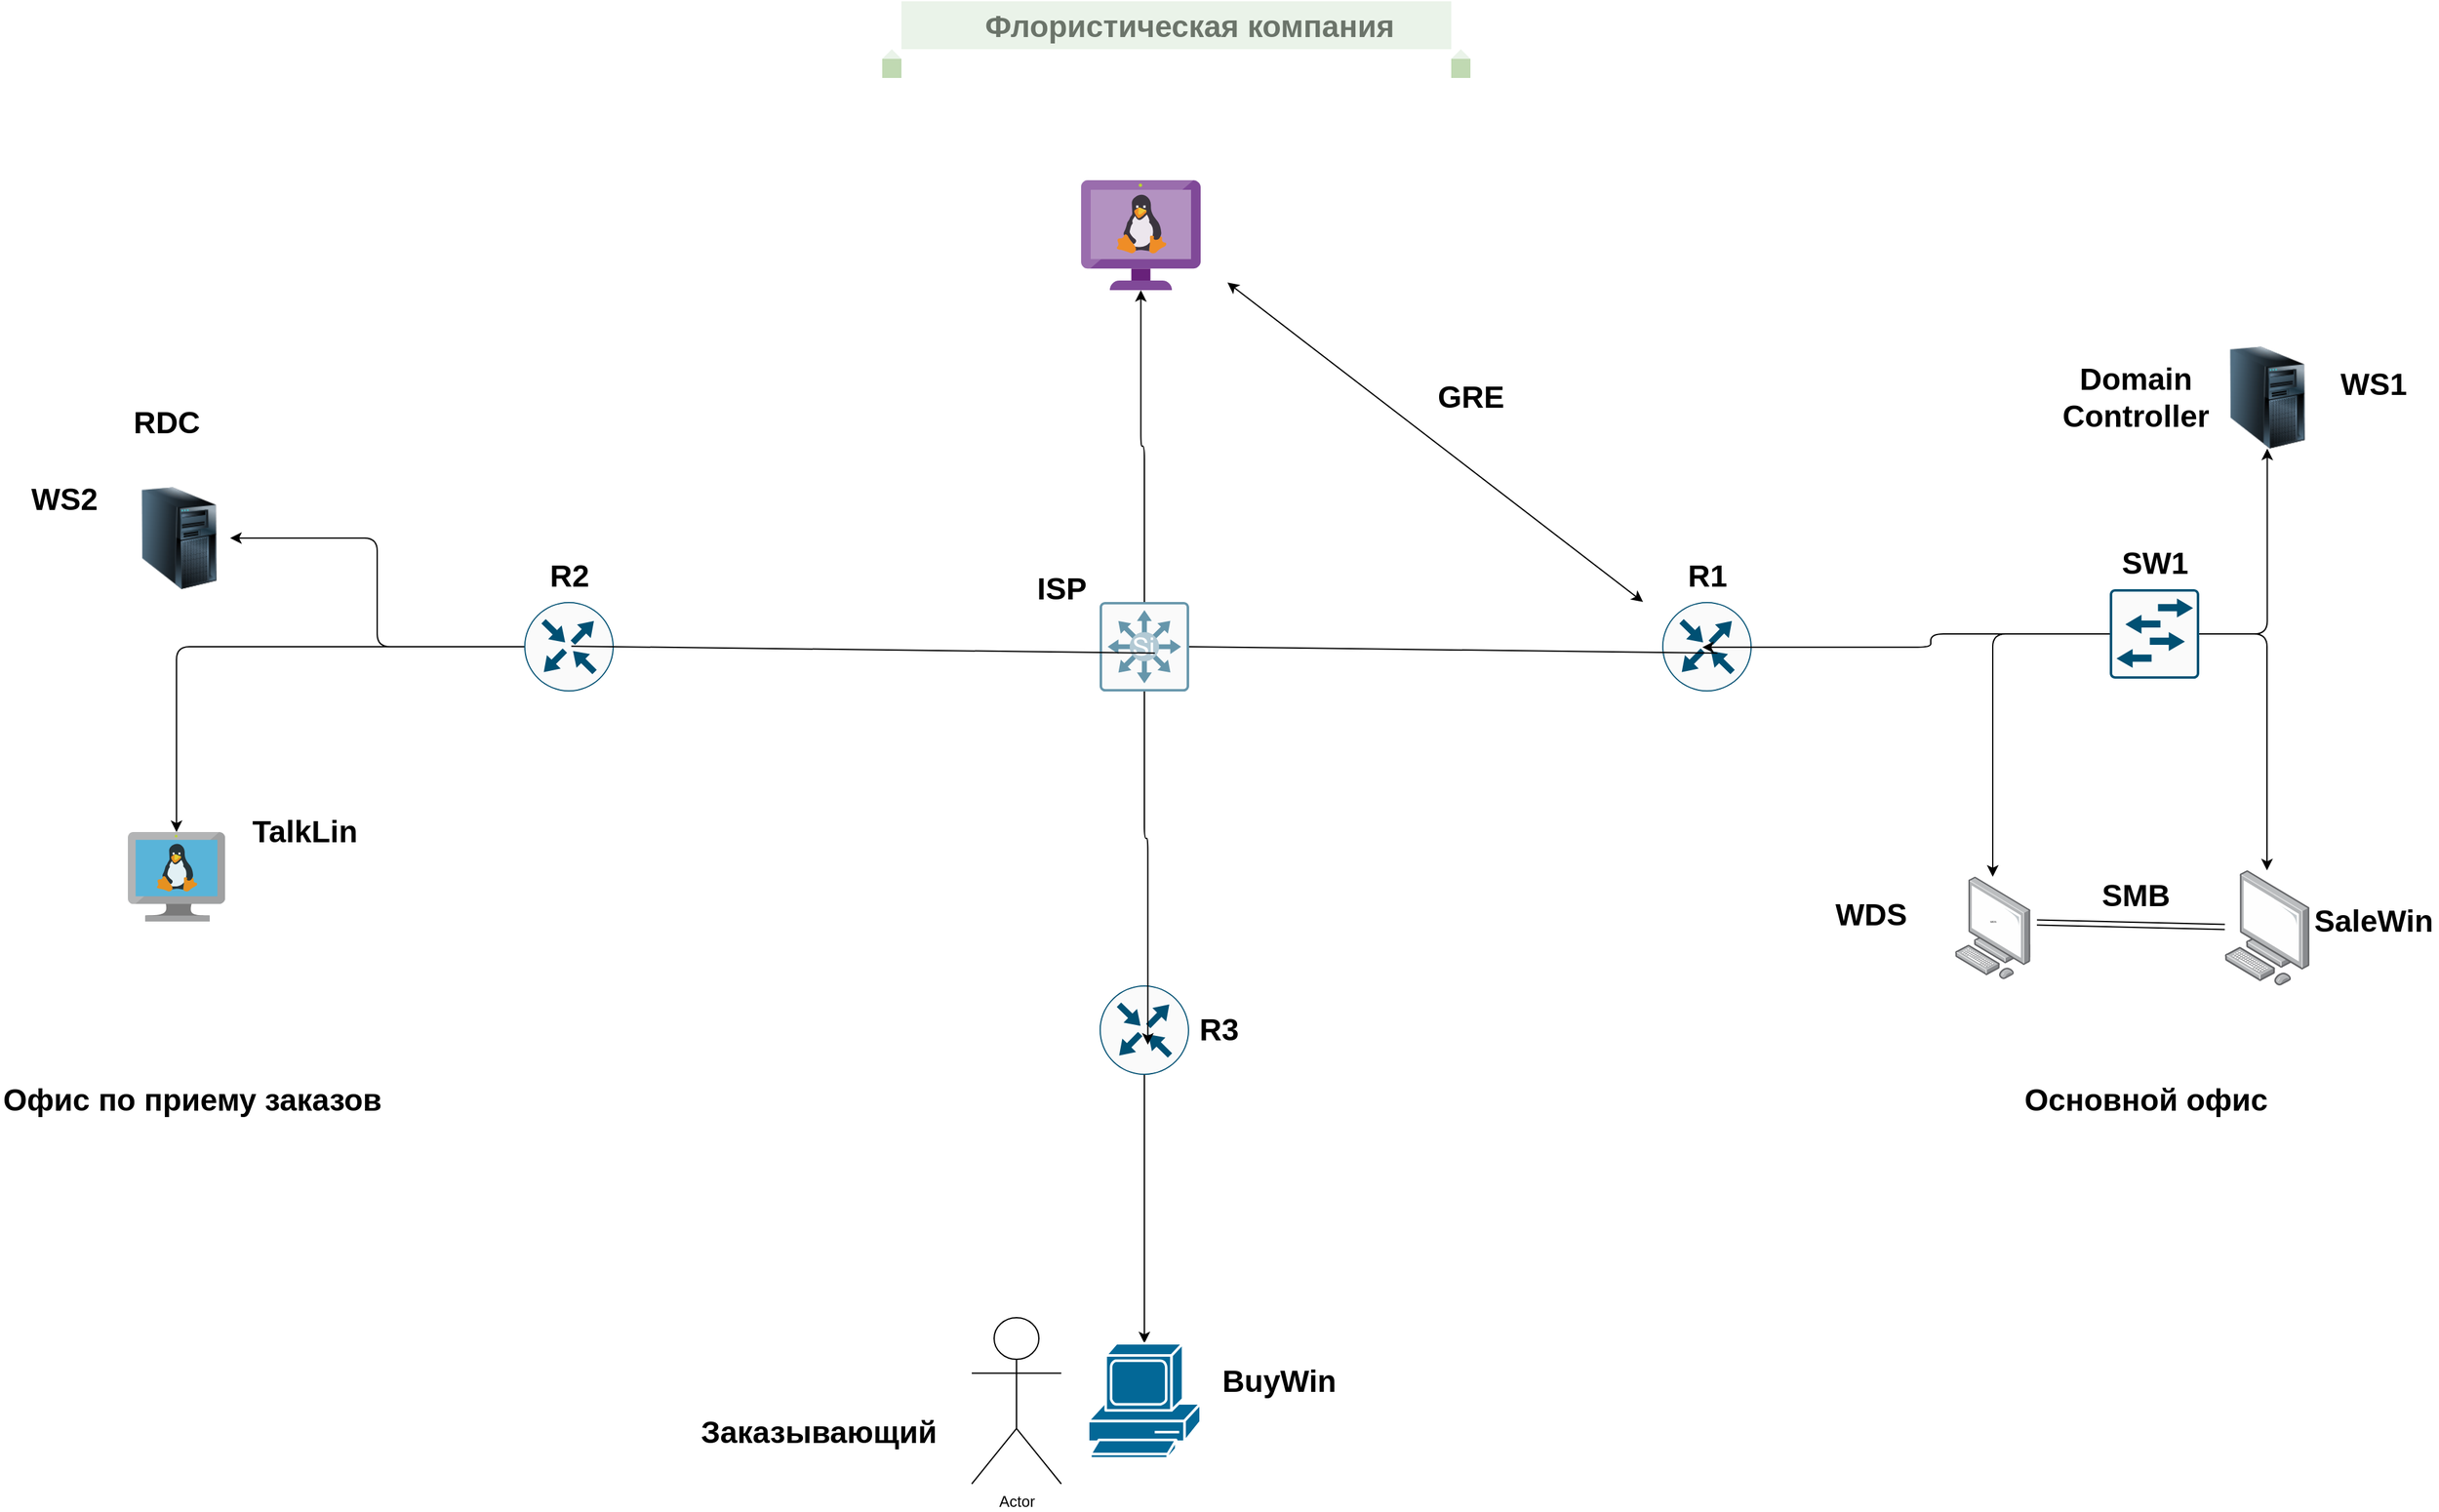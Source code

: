 <mxfile version="16.5.3" type="github">
  <diagram id="sibpOFg5A9fCZCPq-N_O" name="Page-1">
    <mxGraphModel dx="2571" dy="1420" grid="1" gridSize="20" guides="1" tooltips="1" connect="1" arrows="1" fold="1" page="1" pageScale="1" pageWidth="1920" pageHeight="1200" math="0" shadow="0">
      <root>
        <mxCell id="0" />
        <mxCell id="1" parent="0" />
        <mxCell id="qW97mtMqP5ZZPKN90ejD-1" value="" style="sketch=0;points=[[0.5,0,0],[1,0.5,0],[0.5,1,0],[0,0.5,0],[0.145,0.145,0],[0.856,0.145,0],[0.855,0.856,0],[0.145,0.855,0]];verticalLabelPosition=bottom;html=1;verticalAlign=top;aspect=fixed;align=center;pointerEvents=1;shape=mxgraph.cisco19.rect;prIcon=router;fillColor=#FAFAFA;strokeColor=#005073;rounded=0;" parent="1" vertex="1">
          <mxGeometry x="1307" y="470" width="70" height="70" as="geometry" />
        </mxCell>
        <mxCell id="qW97mtMqP5ZZPKN90ejD-40" style="edgeStyle=orthogonalEdgeStyle;curved=0;rounded=1;sketch=0;orthogonalLoop=1;jettySize=auto;html=1;entryX=1;entryY=0.5;entryDx=0;entryDy=0;" parent="1" source="qW97mtMqP5ZZPKN90ejD-2" target="qW97mtMqP5ZZPKN90ejD-15" edge="1">
          <mxGeometry relative="1" as="geometry" />
        </mxCell>
        <mxCell id="qW97mtMqP5ZZPKN90ejD-41" style="edgeStyle=orthogonalEdgeStyle;curved=0;rounded=1;sketch=0;orthogonalLoop=1;jettySize=auto;html=1;" parent="1" source="qW97mtMqP5ZZPKN90ejD-2" target="qW97mtMqP5ZZPKN90ejD-22" edge="1">
          <mxGeometry relative="1" as="geometry" />
        </mxCell>
        <mxCell id="qW97mtMqP5ZZPKN90ejD-2" value="" style="sketch=0;points=[[0.5,0,0],[1,0.5,0],[0.5,1,0],[0,0.5,0],[0.145,0.145,0],[0.856,0.145,0],[0.855,0.856,0],[0.145,0.855,0]];verticalLabelPosition=bottom;html=1;verticalAlign=top;aspect=fixed;align=center;pointerEvents=1;shape=mxgraph.cisco19.rect;prIcon=router;fillColor=#FAFAFA;strokeColor=#005073;rounded=0;" parent="1" vertex="1">
          <mxGeometry x="417" y="470" width="70" height="70" as="geometry" />
        </mxCell>
        <mxCell id="qW97mtMqP5ZZPKN90ejD-44" style="edgeStyle=orthogonalEdgeStyle;curved=0;rounded=1;sketch=0;orthogonalLoop=1;jettySize=auto;html=1;" parent="1" source="qW97mtMqP5ZZPKN90ejD-4" target="qW97mtMqP5ZZPKN90ejD-43" edge="1">
          <mxGeometry relative="1" as="geometry" />
        </mxCell>
        <mxCell id="qW97mtMqP5ZZPKN90ejD-4" value="" style="sketch=0;points=[[0.5,0,0],[1,0.5,0],[0.5,1,0],[0,0.5,0],[0.145,0.145,0],[0.856,0.145,0],[0.855,0.856,0],[0.145,0.855,0]];verticalLabelPosition=bottom;html=1;verticalAlign=top;aspect=fixed;align=center;pointerEvents=1;shape=mxgraph.cisco19.rect;prIcon=router;fillColor=#FAFAFA;strokeColor=#005073;rounded=0;" parent="1" vertex="1">
          <mxGeometry x="867" y="770" width="70" height="70" as="geometry" />
        </mxCell>
        <mxCell id="qW97mtMqP5ZZPKN90ejD-14" value="" style="image;html=1;image=img/lib/clip_art/computers/Server_Tower_128x128.png;rounded=0;sketch=0;" parent="1" vertex="1">
          <mxGeometry x="1735.2" y="270" width="90" height="80" as="geometry" />
        </mxCell>
        <mxCell id="qW97mtMqP5ZZPKN90ejD-15" value="" style="image;html=1;image=img/lib/clip_art/computers/Server_Tower_128x128.png;rounded=0;sketch=0;" parent="1" vertex="1">
          <mxGeometry x="107" y="380" width="80" height="80" as="geometry" />
        </mxCell>
        <mxCell id="qW97mtMqP5ZZPKN90ejD-16" value="" style="points=[];aspect=fixed;html=1;align=center;shadow=0;dashed=0;image;image=img/lib/allied_telesis/computer_and_terminals/Personal_Computer.svg;rounded=0;sketch=0;" parent="1" vertex="1">
          <mxGeometry x="1747" y="680" width="66.41" height="90" as="geometry" />
        </mxCell>
        <mxCell id="qW97mtMqP5ZZPKN90ejD-18" value="" style="endArrow=none;html=1;rounded=1;sketch=0;curved=0;entryX=0.617;entryY=0.571;entryDx=0;entryDy=0;entryPerimeter=0;exitX=0.526;exitY=0.494;exitDx=0;exitDy=0;exitPerimeter=0;startArrow=none;" parent="1" source="qW97mtMqP5ZZPKN90ejD-76" target="qW97mtMqP5ZZPKN90ejD-1" edge="1">
          <mxGeometry width="50" height="50" relative="1" as="geometry">
            <mxPoint x="907" y="580" as="sourcePoint" />
            <mxPoint x="957" y="530" as="targetPoint" />
          </mxGeometry>
        </mxCell>
        <mxCell id="qW97mtMqP5ZZPKN90ejD-19" value="" style="points=[];aspect=fixed;html=1;align=center;shadow=0;dashed=0;image;image=img/lib/allied_telesis/computer_and_terminals/Personal_Computer.svg;rounded=0;sketch=0;" parent="1" vertex="1">
          <mxGeometry x="1536.03" y="685" width="59.03" height="80" as="geometry" />
        </mxCell>
        <mxCell id="qW97mtMqP5ZZPKN90ejD-22" value="" style="sketch=0;aspect=fixed;html=1;points=[];align=center;image;fontSize=12;image=img/lib/mscae/VM_Linux.svg;rounded=0;" parent="1" vertex="1">
          <mxGeometry x="107" y="650" width="76.09" height="70" as="geometry" />
        </mxCell>
        <mxCell id="qW97mtMqP5ZZPKN90ejD-33" style="edgeStyle=orthogonalEdgeStyle;curved=0;rounded=1;sketch=0;orthogonalLoop=1;jettySize=auto;html=1;entryX=0.448;entryY=0.506;entryDx=0;entryDy=0;entryPerimeter=0;" parent="1" source="qW97mtMqP5ZZPKN90ejD-23" target="qW97mtMqP5ZZPKN90ejD-1" edge="1">
          <mxGeometry relative="1" as="geometry" />
        </mxCell>
        <mxCell id="qW97mtMqP5ZZPKN90ejD-34" style="edgeStyle=orthogonalEdgeStyle;curved=0;rounded=1;sketch=0;orthogonalLoop=1;jettySize=auto;html=1;" parent="1" source="qW97mtMqP5ZZPKN90ejD-23" target="qW97mtMqP5ZZPKN90ejD-14" edge="1">
          <mxGeometry relative="1" as="geometry" />
        </mxCell>
        <mxCell id="qW97mtMqP5ZZPKN90ejD-37" style="edgeStyle=orthogonalEdgeStyle;curved=0;rounded=1;sketch=0;orthogonalLoop=1;jettySize=auto;html=1;" parent="1" source="qW97mtMqP5ZZPKN90ejD-23" target="qW97mtMqP5ZZPKN90ejD-16" edge="1">
          <mxGeometry relative="1" as="geometry">
            <Array as="points">
              <mxPoint x="1780" y="495" />
            </Array>
          </mxGeometry>
        </mxCell>
        <mxCell id="qW97mtMqP5ZZPKN90ejD-39" style="edgeStyle=orthogonalEdgeStyle;curved=0;rounded=1;sketch=0;orthogonalLoop=1;jettySize=auto;html=1;" parent="1" source="qW97mtMqP5ZZPKN90ejD-23" target="qW97mtMqP5ZZPKN90ejD-19" edge="1">
          <mxGeometry relative="1" as="geometry" />
        </mxCell>
        <mxCell id="qW97mtMqP5ZZPKN90ejD-23" value="" style="sketch=0;points=[[0.015,0.015,0],[0.985,0.015,0],[0.985,0.985,0],[0.015,0.985,0],[0.25,0,0],[0.5,0,0],[0.75,0,0],[1,0.25,0],[1,0.5,0],[1,0.75,0],[0.75,1,0],[0.5,1,0],[0.25,1,0],[0,0.75,0],[0,0.5,0],[0,0.25,0]];verticalLabelPosition=bottom;html=1;verticalAlign=top;aspect=fixed;align=center;pointerEvents=1;shape=mxgraph.cisco19.rect;prIcon=l2_switch;fillColor=#FAFAFA;strokeColor=#005073;rounded=0;" parent="1" vertex="1">
          <mxGeometry x="1657" y="460" width="70" height="70" as="geometry" />
        </mxCell>
        <mxCell id="qW97mtMqP5ZZPKN90ejD-43" value="" style="shape=mxgraph.cisco.computers_and_peripherals.pc;html=1;pointerEvents=1;dashed=0;fillColor=#036897;strokeColor=#ffffff;strokeWidth=2;verticalLabelPosition=bottom;verticalAlign=top;align=center;outlineConnect=0;rounded=0;sketch=0;" parent="1" vertex="1">
          <mxGeometry x="858" y="1050" width="88" height="90" as="geometry" />
        </mxCell>
        <mxCell id="qW97mtMqP5ZZPKN90ejD-46" value="Основной офис" style="text;strokeColor=none;fillColor=none;html=1;fontSize=24;fontStyle=1;verticalAlign=middle;align=center;rounded=0;sketch=0;" parent="1" vertex="1">
          <mxGeometry x="1635.2" y="840" width="100" height="40" as="geometry" />
        </mxCell>
        <mxCell id="qW97mtMqP5ZZPKN90ejD-47" value="Офис по приему заказов" style="text;strokeColor=none;fillColor=none;html=1;fontSize=24;fontStyle=1;verticalAlign=middle;align=center;rounded=0;sketch=0;" parent="1" vertex="1">
          <mxGeometry x="107" y="840" width="100" height="40" as="geometry" />
        </mxCell>
        <mxCell id="qW97mtMqP5ZZPKN90ejD-48" value="Заказывающий" style="text;strokeColor=none;fillColor=none;html=1;fontSize=24;fontStyle=1;verticalAlign=middle;align=center;rounded=0;sketch=0;" parent="1" vertex="1">
          <mxGeometry x="597" y="1100" width="100" height="40" as="geometry" />
        </mxCell>
        <mxCell id="qW97mtMqP5ZZPKN90ejD-49" value="Actor" style="shape=umlActor;verticalLabelPosition=bottom;verticalAlign=top;html=1;outlineConnect=0;rounded=0;sketch=0;" parent="1" vertex="1">
          <mxGeometry x="767" y="1030" width="70" height="130" as="geometry" />
        </mxCell>
        <mxCell id="qW97mtMqP5ZZPKN90ejD-51" value="Флористическая компания" style="text;strokeColor=none;fillColor=none;html=1;fontSize=24;fontStyle=1;verticalAlign=middle;align=center;rounded=0;sketch=0;" parent="1" vertex="1">
          <mxGeometry x="887" width="100" height="40" as="geometry" />
        </mxCell>
        <mxCell id="qW97mtMqP5ZZPKN90ejD-53" value="" style="verticalLabelPosition=bottom;verticalAlign=top;html=1;shadow=0;dashed=0;strokeWidth=1;shape=mxgraph.android.textSelHandles;fillColor=#d5e8d4;strokeColor=#82b366;rounded=0;sketch=0;fontSize=40;" parent="1" vertex="1">
          <mxGeometry x="697" width="460" height="60" as="geometry" />
        </mxCell>
        <mxCell id="qW97mtMqP5ZZPKN90ejD-57" value="WDS" style="text;html=1;align=center;verticalAlign=middle;whiteSpace=wrap;rounded=0;sketch=0;fontSize=2;strokeWidth=21;perimeterSpacing=4;" parent="1" vertex="1">
          <mxGeometry x="1536.03" y="705" width="60" height="30" as="geometry" />
        </mxCell>
        <mxCell id="qW97mtMqP5ZZPKN90ejD-61" value="WDS" style="text;strokeColor=none;fillColor=none;html=1;fontSize=24;fontStyle=1;verticalAlign=middle;align=center;rounded=0;sketch=0;" parent="1" vertex="1">
          <mxGeometry x="1420" y="695" width="100" height="40" as="geometry" />
        </mxCell>
        <mxCell id="qW97mtMqP5ZZPKN90ejD-62" value="Domain&lt;br&gt;Controller" style="text;strokeColor=none;fillColor=none;html=1;fontSize=24;fontStyle=1;verticalAlign=middle;align=center;rounded=0;sketch=0;" parent="1" vertex="1">
          <mxGeometry x="1627" y="290" width="100" height="40" as="geometry" />
        </mxCell>
        <mxCell id="qW97mtMqP5ZZPKN90ejD-65" value="R1" style="text;strokeColor=none;fillColor=none;html=1;fontSize=24;fontStyle=1;verticalAlign=middle;align=center;rounded=0;sketch=0;" parent="1" vertex="1">
          <mxGeometry x="1292" y="430" width="100" height="40" as="geometry" />
        </mxCell>
        <mxCell id="qW97mtMqP5ZZPKN90ejD-66" value="R2" style="text;strokeColor=none;fillColor=none;html=1;fontSize=24;fontStyle=1;verticalAlign=middle;align=center;rounded=0;sketch=0;" parent="1" vertex="1">
          <mxGeometry x="402" y="430" width="100" height="40" as="geometry" />
        </mxCell>
        <mxCell id="qW97mtMqP5ZZPKN90ejD-67" value="R3" style="text;strokeColor=none;fillColor=none;html=1;fontSize=24;fontStyle=1;verticalAlign=middle;align=center;rounded=0;sketch=0;" parent="1" vertex="1">
          <mxGeometry x="910" y="785" width="100" height="40" as="geometry" />
        </mxCell>
        <mxCell id="qW97mtMqP5ZZPKN90ejD-68" value="WS1" style="text;strokeColor=none;fillColor=none;html=1;fontSize=24;fontStyle=1;verticalAlign=middle;align=center;rounded=0;sketch=0;" parent="1" vertex="1">
          <mxGeometry x="1813.41" y="280" width="100" height="40" as="geometry" />
        </mxCell>
        <mxCell id="qW97mtMqP5ZZPKN90ejD-69" value="WS2" style="text;strokeColor=none;fillColor=none;html=1;fontSize=24;fontStyle=1;verticalAlign=middle;align=center;rounded=0;sketch=0;" parent="1" vertex="1">
          <mxGeometry x="7" y="370" width="100" height="40" as="geometry" />
        </mxCell>
        <mxCell id="qW97mtMqP5ZZPKN90ejD-70" value="BuyWin" style="text;strokeColor=none;fillColor=none;html=1;fontSize=24;fontStyle=1;verticalAlign=middle;align=center;rounded=0;sketch=0;" parent="1" vertex="1">
          <mxGeometry x="957" y="1060" width="100" height="40" as="geometry" />
        </mxCell>
        <mxCell id="qW97mtMqP5ZZPKN90ejD-72" value="SaleWin" style="text;strokeColor=none;fillColor=none;html=1;fontSize=24;fontStyle=1;verticalAlign=middle;align=center;rounded=0;sketch=0;" parent="1" vertex="1">
          <mxGeometry x="1813.41" y="700" width="100" height="40" as="geometry" />
        </mxCell>
        <mxCell id="qW97mtMqP5ZZPKN90ejD-75" value="TalkLin" style="text;strokeColor=none;fillColor=none;html=1;fontSize=24;fontStyle=1;verticalAlign=middle;align=center;rounded=0;sketch=0;" parent="1" vertex="1">
          <mxGeometry x="195.04" y="630" width="100" height="40" as="geometry" />
        </mxCell>
        <mxCell id="qW97mtMqP5ZZPKN90ejD-79" style="edgeStyle=orthogonalEdgeStyle;curved=0;rounded=1;sketch=0;orthogonalLoop=1;jettySize=auto;html=1;entryX=0.539;entryY=0.662;entryDx=0;entryDy=0;entryPerimeter=0;fontSize=20;" parent="1" source="qW97mtMqP5ZZPKN90ejD-76" target="qW97mtMqP5ZZPKN90ejD-4" edge="1">
          <mxGeometry relative="1" as="geometry" />
        </mxCell>
        <mxCell id="qW97mtMqP5ZZPKN90ejD-81" style="edgeStyle=orthogonalEdgeStyle;curved=0;rounded=1;sketch=0;orthogonalLoop=1;jettySize=auto;html=1;fontSize=20;" parent="1" source="qW97mtMqP5ZZPKN90ejD-76" target="qW97mtMqP5ZZPKN90ejD-80" edge="1">
          <mxGeometry relative="1" as="geometry" />
        </mxCell>
        <mxCell id="qW97mtMqP5ZZPKN90ejD-76" value="" style="sketch=0;points=[[0.015,0.015,0],[0.985,0.015,0],[0.985,0.985,0],[0.015,0.985,0],[0.25,0,0],[0.5,0,0],[0.75,0,0],[1,0.25,0],[1,0.5,0],[1,0.75,0],[0.75,1,0],[0.5,1,0],[0.25,1,0],[0,0.75,0],[0,0.5,0],[0,0.25,0]];verticalLabelPosition=bottom;html=1;verticalAlign=top;aspect=fixed;align=center;pointerEvents=1;shape=mxgraph.cisco19.rect;prIcon=secure_catalyst_switch_subdued2;fillColor=#FAFAFA;strokeColor=#6696AB;rounded=0;fontSize=20;" parent="1" vertex="1">
          <mxGeometry x="867" y="470" width="70" height="70" as="geometry" />
        </mxCell>
        <mxCell id="qW97mtMqP5ZZPKN90ejD-77" value="" style="endArrow=none;html=1;rounded=1;sketch=0;curved=0;entryX=0.617;entryY=0.571;entryDx=0;entryDy=0;entryPerimeter=0;exitX=0.526;exitY=0.494;exitDx=0;exitDy=0;exitPerimeter=0;" parent="1" source="qW97mtMqP5ZZPKN90ejD-2" target="qW97mtMqP5ZZPKN90ejD-76" edge="1">
          <mxGeometry width="50" height="50" relative="1" as="geometry">
            <mxPoint x="453.82" y="504.58" as="sourcePoint" />
            <mxPoint x="1350.19" y="509.97" as="targetPoint" />
          </mxGeometry>
        </mxCell>
        <mxCell id="qW97mtMqP5ZZPKN90ejD-80" value="" style="sketch=0;aspect=fixed;html=1;points=[];align=center;image;fontSize=12;image=img/lib/mscae/VM_Linux_Non_Azure.svg;rounded=0;strokeWidth=21;" parent="1" vertex="1">
          <mxGeometry x="852.52" y="140" width="93.48" height="86" as="geometry" />
        </mxCell>
        <mxCell id="qW97mtMqP5ZZPKN90ejD-84" value="" style="endArrow=classic;startArrow=classic;html=1;rounded=1;sketch=0;fontSize=20;curved=0;exitX=0;exitY=1;exitDx=0;exitDy=0;" parent="1" source="qW97mtMqP5ZZPKN90ejD-65" edge="1">
          <mxGeometry width="50" height="50" relative="1" as="geometry">
            <mxPoint x="1027" y="630" as="sourcePoint" />
            <mxPoint x="967" y="220" as="targetPoint" />
          </mxGeometry>
        </mxCell>
        <mxCell id="qW97mtMqP5ZZPKN90ejD-85" value="GRE" style="text;strokeColor=none;fillColor=none;html=1;fontSize=24;fontStyle=1;verticalAlign=middle;align=center;rounded=0;sketch=0;" parent="1" vertex="1">
          <mxGeometry x="1107" y="290" width="100" height="40" as="geometry" />
        </mxCell>
        <mxCell id="qW97mtMqP5ZZPKN90ejD-86" value="" style="shape=link;html=1;rounded=1;sketch=0;fontSize=20;curved=0;" parent="1" source="qW97mtMqP5ZZPKN90ejD-57" target="qW97mtMqP5ZZPKN90ejD-16" edge="1">
          <mxGeometry width="100" relative="1" as="geometry">
            <mxPoint x="987" y="600" as="sourcePoint" />
            <mxPoint x="1087" y="600" as="targetPoint" />
          </mxGeometry>
        </mxCell>
        <mxCell id="qW97mtMqP5ZZPKN90ejD-87" value="SMB" style="text;strokeColor=none;fillColor=none;html=1;fontSize=24;fontStyle=1;verticalAlign=middle;align=center;rounded=0;sketch=0;" parent="1" vertex="1">
          <mxGeometry x="1627" y="680" width="100" height="40" as="geometry" />
        </mxCell>
        <mxCell id="hyMjVg31i1UfYkAwm3Rq-1" value="RDC" style="text;strokeColor=none;fillColor=none;html=1;fontSize=24;fontStyle=1;verticalAlign=middle;align=center;" vertex="1" parent="1">
          <mxGeometry x="87" y="310" width="100" height="40" as="geometry" />
        </mxCell>
        <mxCell id="hyMjVg31i1UfYkAwm3Rq-2" value="ISP" style="text;strokeColor=none;fillColor=none;html=1;fontSize=24;fontStyle=1;verticalAlign=middle;align=center;" vertex="1" parent="1">
          <mxGeometry x="787" y="440" width="100" height="40" as="geometry" />
        </mxCell>
        <mxCell id="hyMjVg31i1UfYkAwm3Rq-3" value="SW1" style="text;strokeColor=none;fillColor=none;html=1;fontSize=24;fontStyle=1;verticalAlign=middle;align=center;" vertex="1" parent="1">
          <mxGeometry x="1642" y="420" width="100" height="40" as="geometry" />
        </mxCell>
      </root>
    </mxGraphModel>
  </diagram>
</mxfile>
